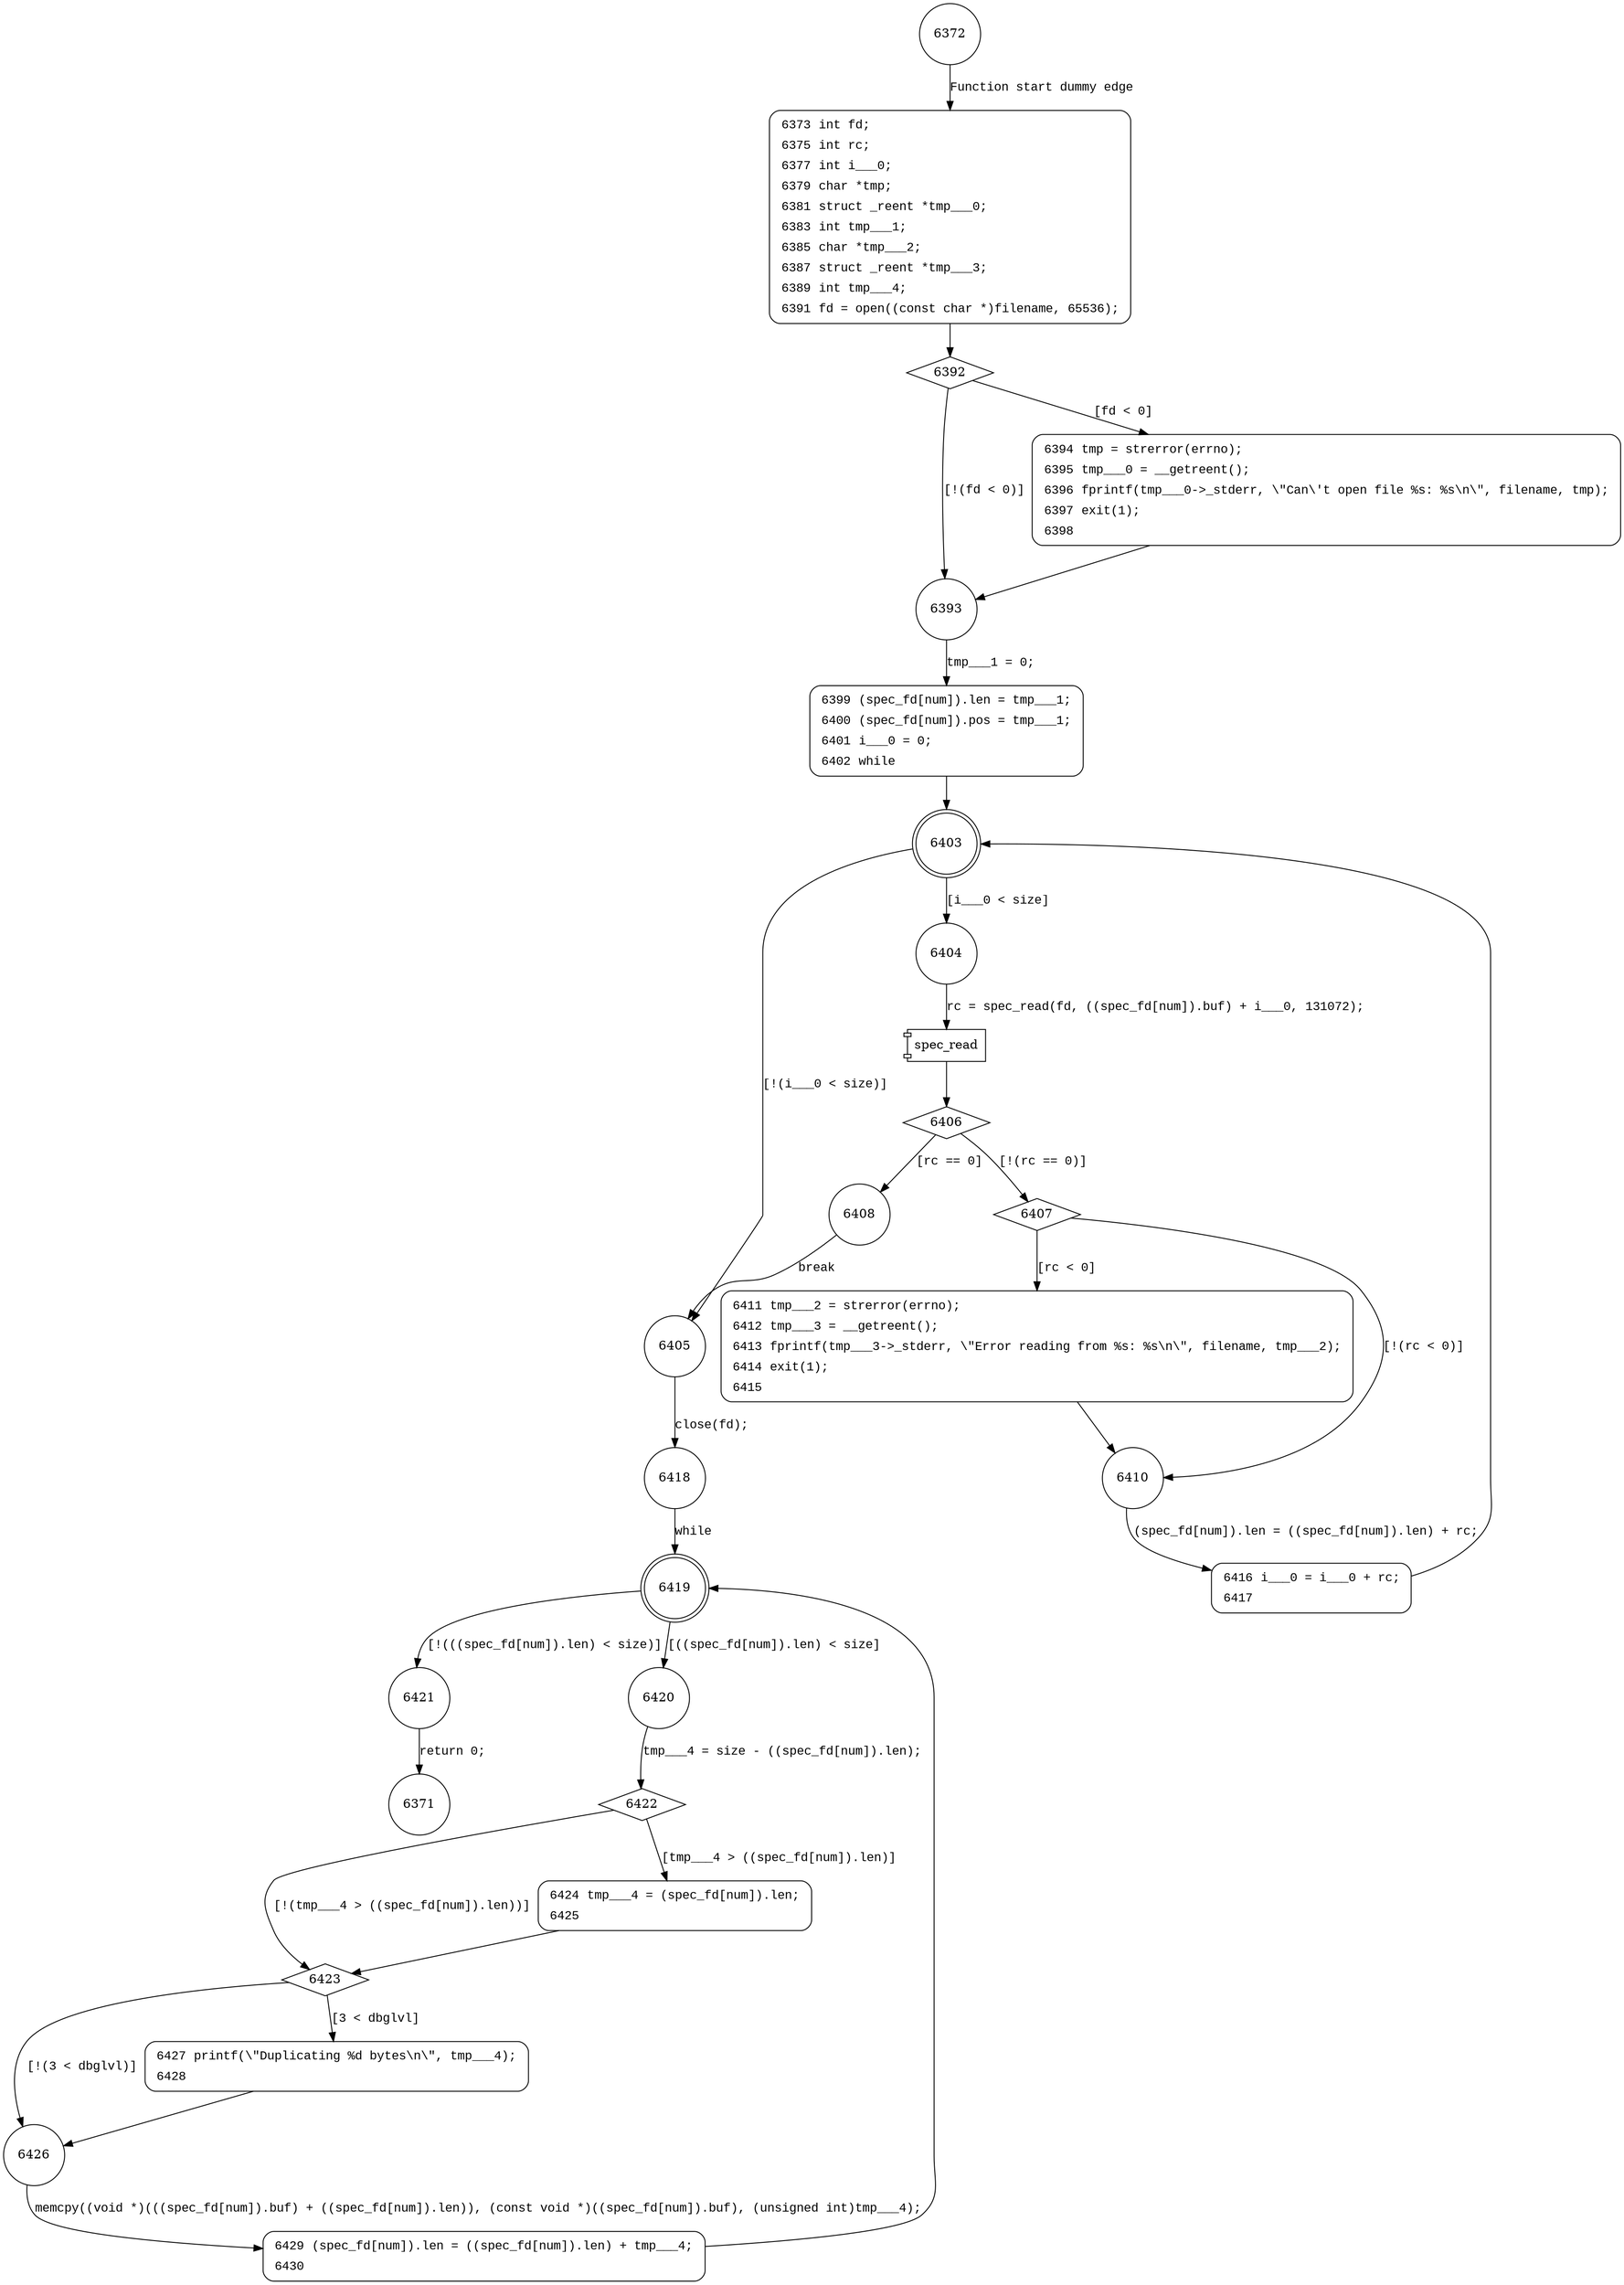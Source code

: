digraph spec_load {
6372 [shape="circle"]
6373 [shape="circle"]
6392 [shape="diamond"]
6393 [shape="circle"]
6394 [shape="circle"]
6399 [shape="circle"]
6403 [shape="doublecircle"]
6405 [shape="circle"]
6404 [shape="circle"]
6406 [shape="diamond"]
6407 [shape="diamond"]
6408 [shape="circle"]
6418 [shape="circle"]
6419 [shape="doublecircle"]
6421 [shape="circle"]
6420 [shape="circle"]
6422 [shape="diamond"]
6423 [shape="diamond"]
6424 [shape="circle"]
6426 [shape="circle"]
6427 [shape="circle"]
6429 [shape="circle"]
6371 [shape="circle"]
6410 [shape="circle"]
6411 [shape="circle"]
6416 [shape="circle"]
6373 [style="filled,bold" penwidth="1" fillcolor="white" fontname="Courier New" shape="Mrecord" label=<<table border="0" cellborder="0" cellpadding="3" bgcolor="white"><tr><td align="right">6373</td><td align="left">int fd;</td></tr><tr><td align="right">6375</td><td align="left">int rc;</td></tr><tr><td align="right">6377</td><td align="left">int i___0;</td></tr><tr><td align="right">6379</td><td align="left">char *tmp;</td></tr><tr><td align="right">6381</td><td align="left">struct _reent *tmp___0;</td></tr><tr><td align="right">6383</td><td align="left">int tmp___1;</td></tr><tr><td align="right">6385</td><td align="left">char *tmp___2;</td></tr><tr><td align="right">6387</td><td align="left">struct _reent *tmp___3;</td></tr><tr><td align="right">6389</td><td align="left">int tmp___4;</td></tr><tr><td align="right">6391</td><td align="left">fd = open((const char *)filename, 65536);</td></tr></table>>]
6373 -> 6392[label=""]
6394 [style="filled,bold" penwidth="1" fillcolor="white" fontname="Courier New" shape="Mrecord" label=<<table border="0" cellborder="0" cellpadding="3" bgcolor="white"><tr><td align="right">6394</td><td align="left">tmp = strerror(errno);</td></tr><tr><td align="right">6395</td><td align="left">tmp___0 = __getreent();</td></tr><tr><td align="right">6396</td><td align="left">fprintf(tmp___0-&gt;_stderr, \"Can\'t open file %s: %s\n\", filename, tmp);</td></tr><tr><td align="right">6397</td><td align="left">exit(1);</td></tr><tr><td align="right">6398</td><td align="left"></td></tr></table>>]
6394 -> 6393[label=""]
6399 [style="filled,bold" penwidth="1" fillcolor="white" fontname="Courier New" shape="Mrecord" label=<<table border="0" cellborder="0" cellpadding="3" bgcolor="white"><tr><td align="right">6399</td><td align="left">(spec_fd[num]).len = tmp___1;</td></tr><tr><td align="right">6400</td><td align="left">(spec_fd[num]).pos = tmp___1;</td></tr><tr><td align="right">6401</td><td align="left">i___0 = 0;</td></tr><tr><td align="right">6402</td><td align="left">while</td></tr></table>>]
6399 -> 6403[label=""]
6424 [style="filled,bold" penwidth="1" fillcolor="white" fontname="Courier New" shape="Mrecord" label=<<table border="0" cellborder="0" cellpadding="3" bgcolor="white"><tr><td align="right">6424</td><td align="left">tmp___4 = (spec_fd[num]).len;</td></tr><tr><td align="right">6425</td><td align="left"></td></tr></table>>]
6424 -> 6423[label=""]
6427 [style="filled,bold" penwidth="1" fillcolor="white" fontname="Courier New" shape="Mrecord" label=<<table border="0" cellborder="0" cellpadding="3" bgcolor="white"><tr><td align="right">6427</td><td align="left">printf(\"Duplicating %d bytes\n\", tmp___4);</td></tr><tr><td align="right">6428</td><td align="left"></td></tr></table>>]
6427 -> 6426[label=""]
6429 [style="filled,bold" penwidth="1" fillcolor="white" fontname="Courier New" shape="Mrecord" label=<<table border="0" cellborder="0" cellpadding="3" bgcolor="white"><tr><td align="right">6429</td><td align="left">(spec_fd[num]).len = ((spec_fd[num]).len) + tmp___4;</td></tr><tr><td align="right">6430</td><td align="left"></td></tr></table>>]
6429 -> 6419[label=""]
6411 [style="filled,bold" penwidth="1" fillcolor="white" fontname="Courier New" shape="Mrecord" label=<<table border="0" cellborder="0" cellpadding="3" bgcolor="white"><tr><td align="right">6411</td><td align="left">tmp___2 = strerror(errno);</td></tr><tr><td align="right">6412</td><td align="left">tmp___3 = __getreent();</td></tr><tr><td align="right">6413</td><td align="left">fprintf(tmp___3-&gt;_stderr, \"Error reading from %s: %s\n\", filename, tmp___2);</td></tr><tr><td align="right">6414</td><td align="left">exit(1);</td></tr><tr><td align="right">6415</td><td align="left"></td></tr></table>>]
6411 -> 6410[label=""]
6416 [style="filled,bold" penwidth="1" fillcolor="white" fontname="Courier New" shape="Mrecord" label=<<table border="0" cellborder="0" cellpadding="3" bgcolor="white"><tr><td align="right">6416</td><td align="left">i___0 = i___0 + rc;</td></tr><tr><td align="right">6417</td><td align="left"></td></tr></table>>]
6416 -> 6403[label=""]
6372 -> 6373 [label="Function start dummy edge" fontname="Courier New"]
6392 -> 6393 [label="[!(fd < 0)]" fontname="Courier New"]
6392 -> 6394 [label="[fd < 0]" fontname="Courier New"]
6393 -> 6399 [label="tmp___1 = 0;" fontname="Courier New"]
6403 -> 6405 [label="[!(i___0 < size)]" fontname="Courier New"]
6403 -> 6404 [label="[i___0 < size]" fontname="Courier New"]
100234 [shape="component" label="spec_read"]
6404 -> 100234 [label="rc = spec_read(fd, ((spec_fd[num]).buf) + i___0, 131072);" fontname="Courier New"]
100234 -> 6406 [label="" fontname="Courier New"]
6406 -> 6407 [label="[!(rc == 0)]" fontname="Courier New"]
6406 -> 6408 [label="[rc == 0]" fontname="Courier New"]
6405 -> 6418 [label="close(fd);" fontname="Courier New"]
6419 -> 6421 [label="[!(((spec_fd[num]).len) < size)]" fontname="Courier New"]
6419 -> 6420 [label="[((spec_fd[num]).len) < size]" fontname="Courier New"]
6422 -> 6423 [label="[!(tmp___4 > ((spec_fd[num]).len))]" fontname="Courier New"]
6422 -> 6424 [label="[tmp___4 > ((spec_fd[num]).len)]" fontname="Courier New"]
6423 -> 6426 [label="[!(3 < dbglvl)]" fontname="Courier New"]
6423 -> 6427 [label="[3 < dbglvl]" fontname="Courier New"]
6426 -> 6429 [label="memcpy((void *)(((spec_fd[num]).buf) + ((spec_fd[num]).len)), (const void *)((spec_fd[num]).buf), (unsigned int)tmp___4);" fontname="Courier New"]
6421 -> 6371 [label="return 0;" fontname="Courier New"]
6407 -> 6410 [label="[!(rc < 0)]" fontname="Courier New"]
6407 -> 6411 [label="[rc < 0]" fontname="Courier New"]
6410 -> 6416 [label="(spec_fd[num]).len = ((spec_fd[num]).len) + rc;" fontname="Courier New"]
6408 -> 6405 [label="break" fontname="Courier New"]
6418 -> 6419 [label="while" fontname="Courier New"]
6420 -> 6422 [label="tmp___4 = size - ((spec_fd[num]).len);" fontname="Courier New"]
}